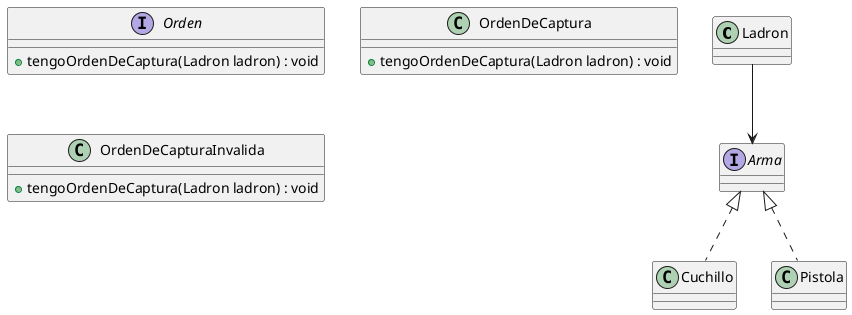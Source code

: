 @startuml
class Ladron
{
    
}

interface Arma
{
}

class Cuchillo
{
}
class Pistola
{
}

interface Orden
{
    + tengoOrdenDeCaptura(Ladron ladron) : void
}
class OrdenDeCaptura
{
    + tengoOrdenDeCaptura(Ladron ladron) : void
}
class OrdenDeCapturaInvalida
{
    + tengoOrdenDeCaptura(Ladron ladron) : void
}

Ladron --> Arma
Arma <|.. Cuchillo
Arma <|.. Pistola
@enduml